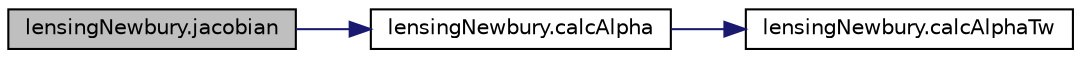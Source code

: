 digraph "lensingNewbury.jacobian"
{
  edge [fontname="Helvetica",fontsize="10",labelfontname="Helvetica",labelfontsize="10"];
  node [fontname="Helvetica",fontsize="10",shape=record];
  rankdir="LR";
  Node1 [label="lensingNewbury.jacobian",height=0.2,width=0.4,color="black", fillcolor="grey75", style="filled", fontcolor="black"];
  Node1 -> Node2 [color="midnightblue",fontsize="10",style="solid",fontname="Helvetica"];
  Node2 [label="lensingNewbury.calcAlpha",height=0.2,width=0.4,color="black", fillcolor="white", style="filled",URL="$namespacelensing_newbury.html#aad05ca247b911e514298cc20ca86b22f"];
  Node2 -> Node3 [color="midnightblue",fontsize="10",style="solid",fontname="Helvetica"];
  Node3 [label="lensingNewbury.calcAlphaTw",height=0.2,width=0.4,color="black", fillcolor="white", style="filled",URL="$namespacelensing_newbury.html#a2be6deca1b31ee626b613a6659b5de91"];
}
